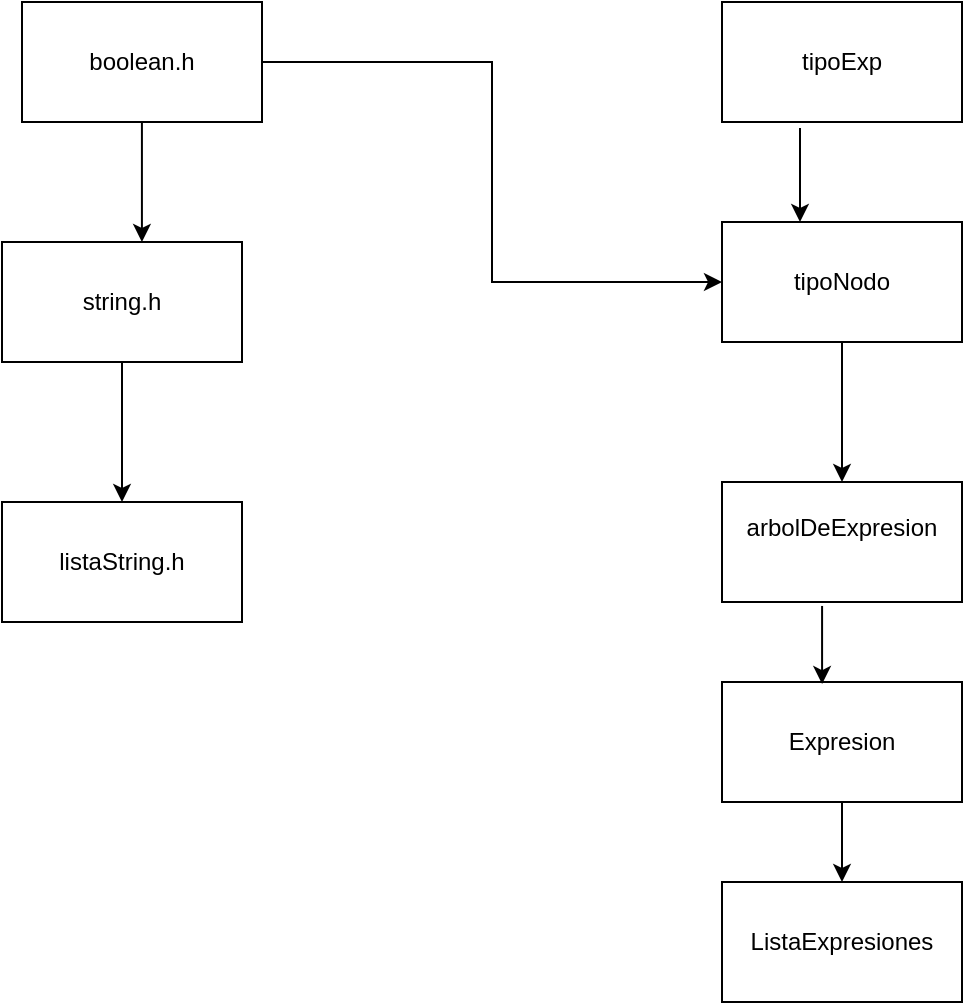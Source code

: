 <mxfile version="23.1.6" type="github">
  <diagram name="Página-1" id="Im5PUcxXB0FxtE-o0Cz-">
    <mxGraphModel dx="954" dy="647" grid="1" gridSize="10" guides="1" tooltips="1" connect="1" arrows="1" fold="1" page="1" pageScale="1" pageWidth="827" pageHeight="1169" math="0" shadow="0">
      <root>
        <mxCell id="0" />
        <mxCell id="1" parent="0" />
        <mxCell id="tc081OkxSJZgWqqonnpF-15" style="edgeStyle=orthogonalEdgeStyle;rounded=0;orthogonalLoop=1;jettySize=auto;html=1;entryX=0;entryY=0.5;entryDx=0;entryDy=0;" edge="1" parent="1" source="tc081OkxSJZgWqqonnpF-1" target="tc081OkxSJZgWqqonnpF-5">
          <mxGeometry relative="1" as="geometry" />
        </mxCell>
        <mxCell id="tc081OkxSJZgWqqonnpF-1" value="boolean.h" style="rounded=0;whiteSpace=wrap;html=1;" vertex="1" parent="1">
          <mxGeometry x="140" y="60" width="120" height="60" as="geometry" />
        </mxCell>
        <mxCell id="tc081OkxSJZgWqqonnpF-17" style="edgeStyle=orthogonalEdgeStyle;rounded=0;orthogonalLoop=1;jettySize=auto;html=1;entryX=0.5;entryY=0;entryDx=0;entryDy=0;" edge="1" parent="1" source="tc081OkxSJZgWqqonnpF-2" target="tc081OkxSJZgWqqonnpF-3">
          <mxGeometry relative="1" as="geometry" />
        </mxCell>
        <mxCell id="tc081OkxSJZgWqqonnpF-2" value="string.h" style="rounded=0;whiteSpace=wrap;html=1;" vertex="1" parent="1">
          <mxGeometry x="130" y="180" width="120" height="60" as="geometry" />
        </mxCell>
        <mxCell id="tc081OkxSJZgWqqonnpF-3" value="listaString.h" style="rounded=0;whiteSpace=wrap;html=1;" vertex="1" parent="1">
          <mxGeometry x="130" y="310" width="120" height="60" as="geometry" />
        </mxCell>
        <mxCell id="tc081OkxSJZgWqqonnpF-4" value="tipoExp" style="rounded=0;whiteSpace=wrap;html=1;" vertex="1" parent="1">
          <mxGeometry x="490" y="60" width="120" height="60" as="geometry" />
        </mxCell>
        <mxCell id="tc081OkxSJZgWqqonnpF-5" value="tipoNodo" style="rounded=0;whiteSpace=wrap;html=1;" vertex="1" parent="1">
          <mxGeometry x="490" y="170" width="120" height="60" as="geometry" />
        </mxCell>
        <mxCell id="tc081OkxSJZgWqqonnpF-6" value="arbolDeExpresion&lt;div&gt;&lt;br/&gt;&lt;/div&gt;" style="rounded=0;whiteSpace=wrap;html=1;" vertex="1" parent="1">
          <mxGeometry x="490" y="300" width="120" height="60" as="geometry" />
        </mxCell>
        <mxCell id="tc081OkxSJZgWqqonnpF-19" style="edgeStyle=orthogonalEdgeStyle;rounded=0;orthogonalLoop=1;jettySize=auto;html=1;" edge="1" parent="1" source="tc081OkxSJZgWqqonnpF-7" target="tc081OkxSJZgWqqonnpF-18">
          <mxGeometry relative="1" as="geometry" />
        </mxCell>
        <mxCell id="tc081OkxSJZgWqqonnpF-7" value="Expresion" style="rounded=0;whiteSpace=wrap;html=1;" vertex="1" parent="1">
          <mxGeometry x="490" y="400" width="120" height="60" as="geometry" />
        </mxCell>
        <mxCell id="tc081OkxSJZgWqqonnpF-9" value="" style="endArrow=classic;html=1;rounded=0;" edge="1" parent="1">
          <mxGeometry width="50" height="50" relative="1" as="geometry">
            <mxPoint x="430" y="310" as="sourcePoint" />
            <mxPoint x="430" y="310" as="targetPoint" />
          </mxGeometry>
        </mxCell>
        <mxCell id="tc081OkxSJZgWqqonnpF-11" value="" style="endArrow=classic;html=1;rounded=0;exitX=0.325;exitY=1.05;exitDx=0;exitDy=0;exitPerimeter=0;" edge="1" parent="1" source="tc081OkxSJZgWqqonnpF-4">
          <mxGeometry width="50" height="50" relative="1" as="geometry">
            <mxPoint x="520" y="180" as="sourcePoint" />
            <mxPoint x="529" y="170" as="targetPoint" />
          </mxGeometry>
        </mxCell>
        <mxCell id="tc081OkxSJZgWqqonnpF-13" value="" style="endArrow=classic;html=1;rounded=0;entryX=0.5;entryY=0;entryDx=0;entryDy=0;exitX=0.5;exitY=1;exitDx=0;exitDy=0;" edge="1" parent="1" source="tc081OkxSJZgWqqonnpF-5" target="tc081OkxSJZgWqqonnpF-6">
          <mxGeometry width="50" height="50" relative="1" as="geometry">
            <mxPoint x="540" y="270" as="sourcePoint" />
            <mxPoint x="590" y="220" as="targetPoint" />
          </mxGeometry>
        </mxCell>
        <mxCell id="tc081OkxSJZgWqqonnpF-14" value="" style="endArrow=classic;html=1;rounded=0;exitX=0.417;exitY=1.033;exitDx=0;exitDy=0;exitPerimeter=0;entryX=0.417;entryY=0.017;entryDx=0;entryDy=0;entryPerimeter=0;" edge="1" parent="1" source="tc081OkxSJZgWqqonnpF-6" target="tc081OkxSJZgWqqonnpF-7">
          <mxGeometry width="50" height="50" relative="1" as="geometry">
            <mxPoint x="530" y="420" as="sourcePoint" />
            <mxPoint x="580" y="370" as="targetPoint" />
          </mxGeometry>
        </mxCell>
        <mxCell id="tc081OkxSJZgWqqonnpF-16" style="edgeStyle=orthogonalEdgeStyle;rounded=0;orthogonalLoop=1;jettySize=auto;html=1;entryX=0.583;entryY=0;entryDx=0;entryDy=0;entryPerimeter=0;" edge="1" parent="1" source="tc081OkxSJZgWqqonnpF-1" target="tc081OkxSJZgWqqonnpF-2">
          <mxGeometry relative="1" as="geometry" />
        </mxCell>
        <mxCell id="tc081OkxSJZgWqqonnpF-18" value="ListaExpresiones" style="rounded=0;whiteSpace=wrap;html=1;" vertex="1" parent="1">
          <mxGeometry x="490" y="500" width="120" height="60" as="geometry" />
        </mxCell>
      </root>
    </mxGraphModel>
  </diagram>
</mxfile>
